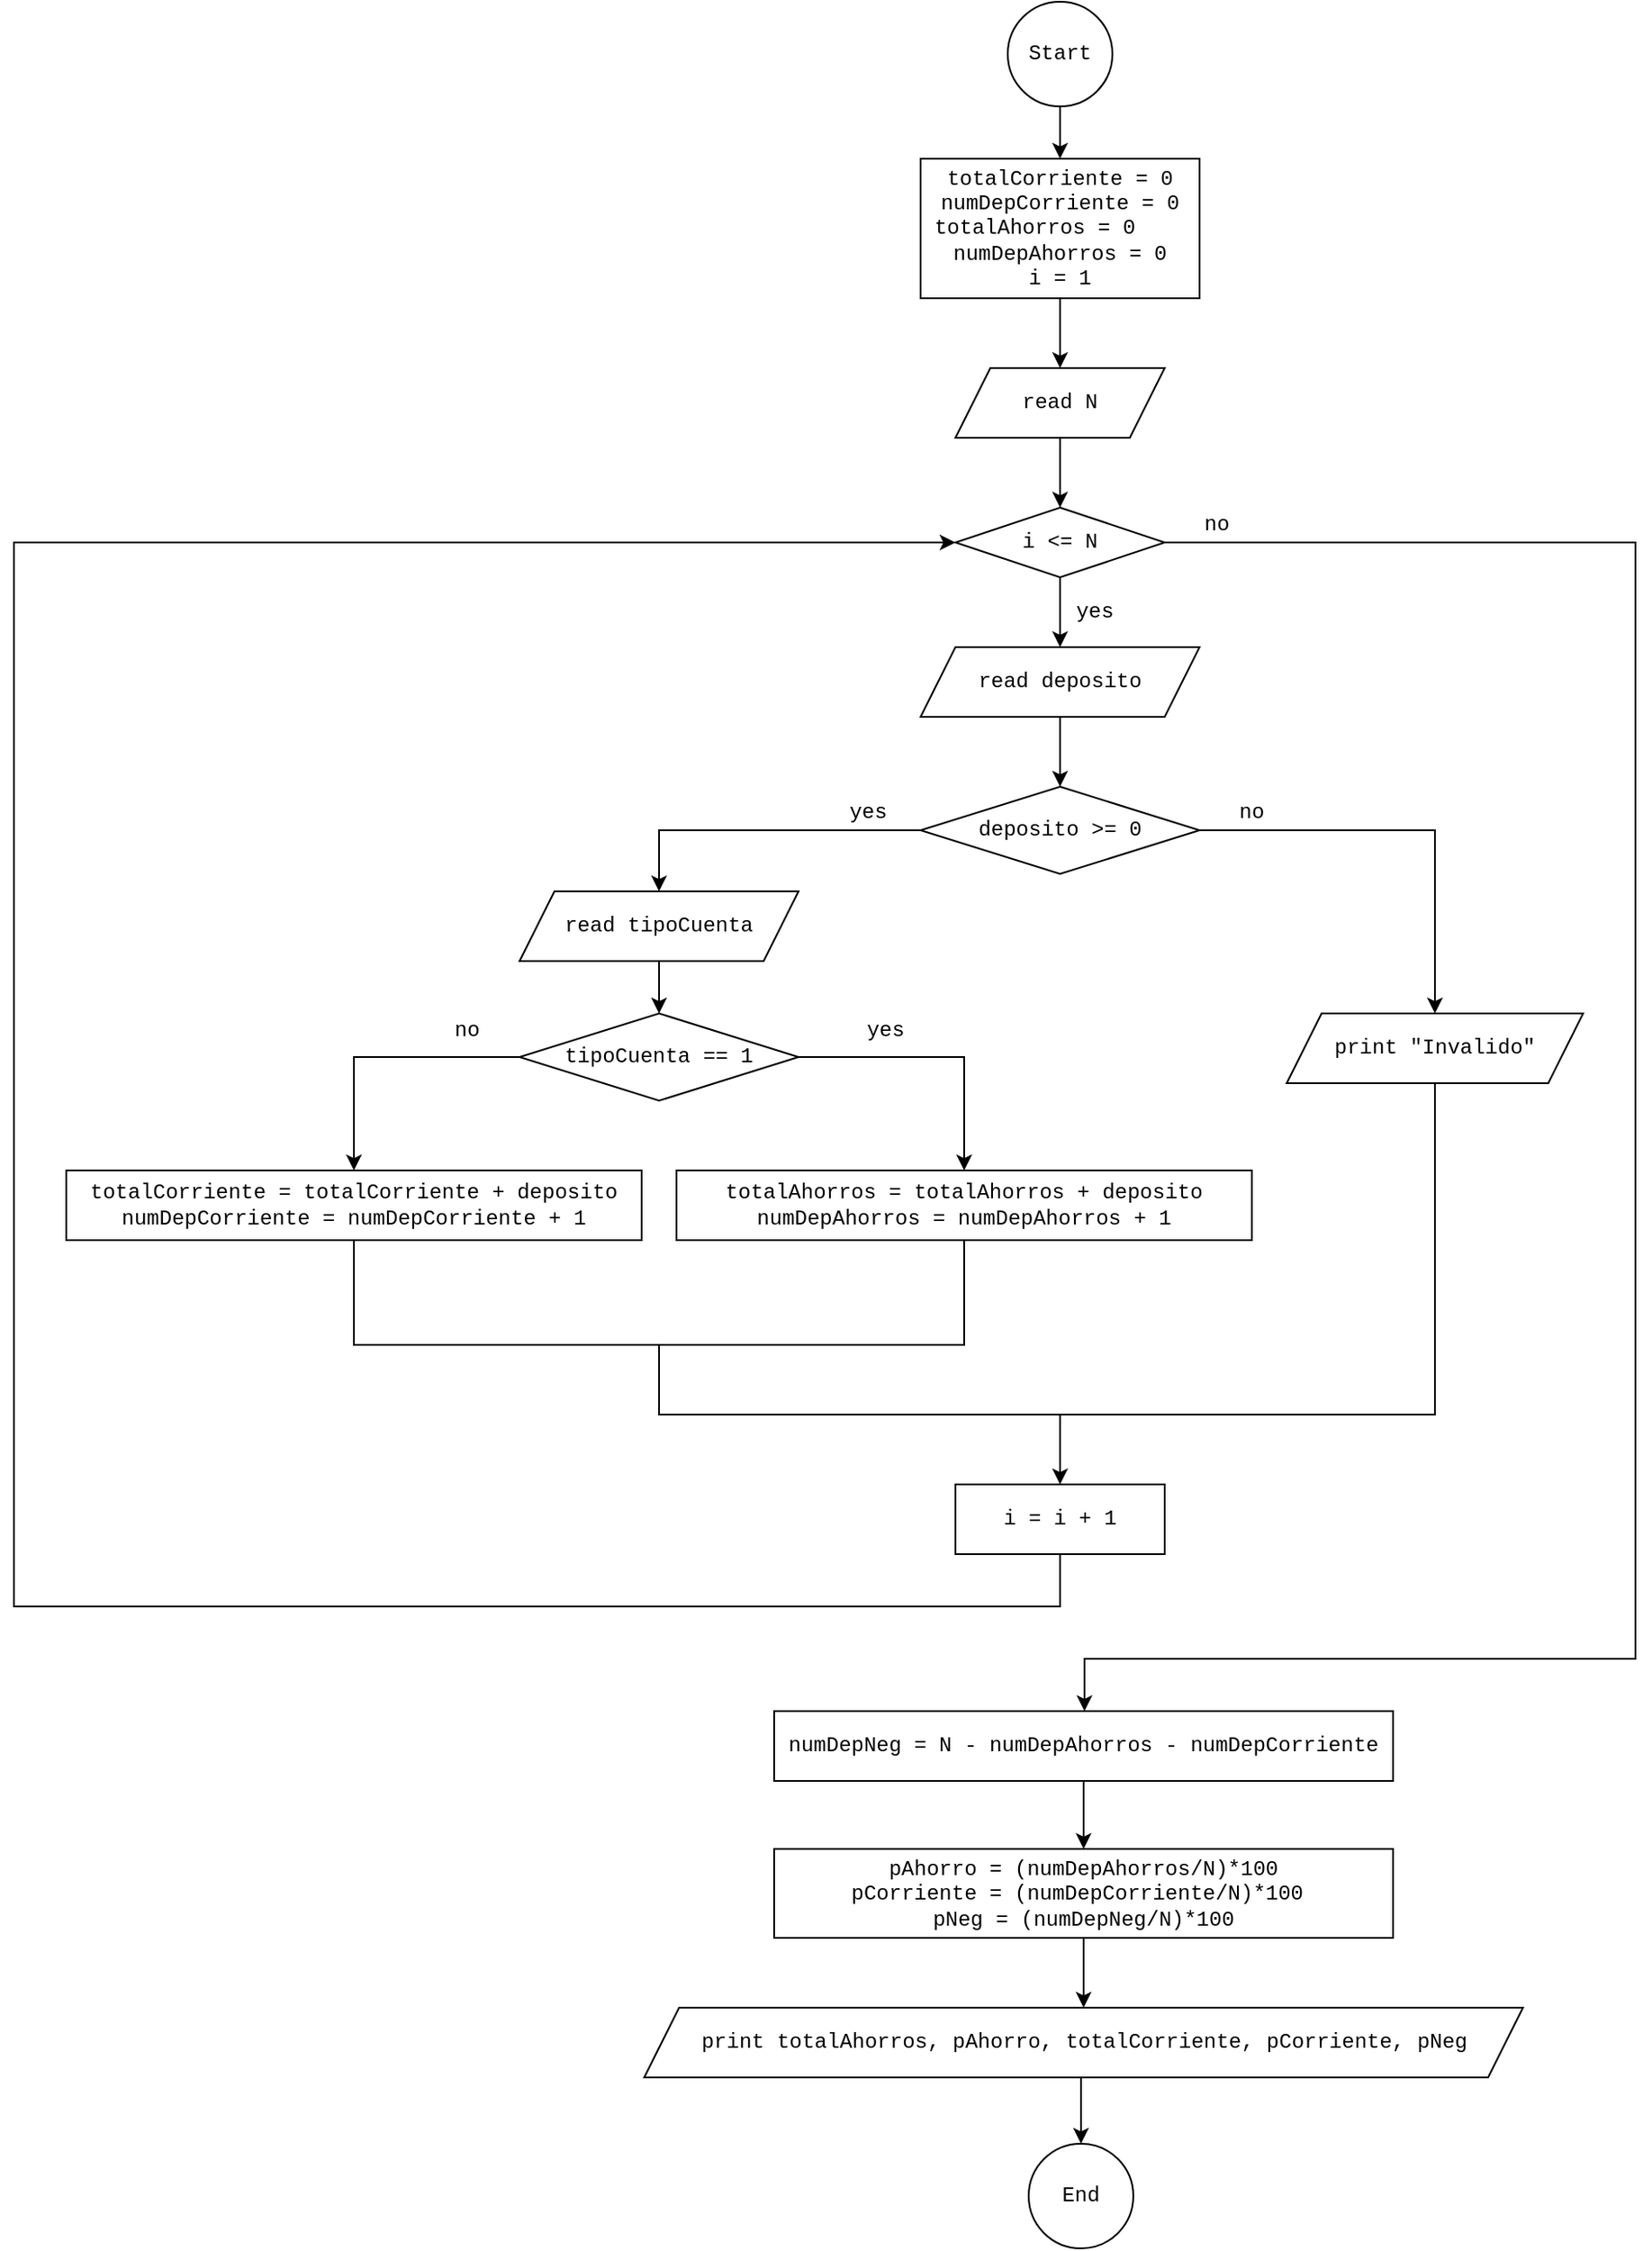<mxfile version="17.2.4" type="device"><diagram id="3iBPh0UeM5B4lw9O9ZRp" name="Página-1"><mxGraphModel dx="1521" dy="442" grid="1" gridSize="10" guides="1" tooltips="1" connect="1" arrows="1" fold="1" page="1" pageScale="1" pageWidth="827" pageHeight="1169" math="0" shadow="0"><root><mxCell id="0"/><mxCell id="1" parent="0"/><mxCell id="nvZGiXqKE41O6gCBykSV-40" style="edgeStyle=orthogonalEdgeStyle;rounded=0;orthogonalLoop=1;jettySize=auto;html=1;exitX=0.5;exitY=1;exitDx=0;exitDy=0;entryX=0.5;entryY=0;entryDx=0;entryDy=0;endArrow=classic;endFill=1;" parent="1" source="QCJDYo9EbPZSCwsRFX2K-1" target="nvZGiXqKE41O6gCBykSV-28" edge="1"><mxGeometry relative="1" as="geometry"/></mxCell><mxCell id="QCJDYo9EbPZSCwsRFX2K-1" value="Start" style="ellipse;whiteSpace=wrap;html=1;aspect=fixed;fontFamily=Courier New;" parent="1" vertex="1"><mxGeometry x="370" y="110" width="60" height="60" as="geometry"/></mxCell><mxCell id="nvZGiXqKE41O6gCBykSV-19" style="edgeStyle=orthogonalEdgeStyle;rounded=0;orthogonalLoop=1;jettySize=auto;html=1;exitX=0.5;exitY=1;exitDx=0;exitDy=0;entryX=0.5;entryY=0;entryDx=0;entryDy=0;endArrow=classic;endFill=1;" parent="1" source="QCJDYo9EbPZSCwsRFX2K-4" target="dunzjwknVieshdpgVGPI-1" edge="1"><mxGeometry relative="1" as="geometry"><mxPoint x="400" y="400" as="targetPoint"/></mxGeometry></mxCell><mxCell id="QCJDYo9EbPZSCwsRFX2K-4" value="read N" style="shape=parallelogram;perimeter=parallelogramPerimeter;whiteSpace=wrap;html=1;fixedSize=1;fontFamily=Courier New;" parent="1" vertex="1"><mxGeometry x="340" y="320" width="120" height="40" as="geometry"/></mxCell><mxCell id="nlRbYAthw5gZ704m5h-i-13" style="edgeStyle=orthogonalEdgeStyle;rounded=0;orthogonalLoop=1;jettySize=auto;html=1;exitX=0.5;exitY=1;exitDx=0;exitDy=0;entryX=0.5;entryY=0;entryDx=0;entryDy=0;" edge="1" parent="1" source="dunzjwknVieshdpgVGPI-1" target="nlRbYAthw5gZ704m5h-i-11"><mxGeometry relative="1" as="geometry"/></mxCell><mxCell id="nlRbYAthw5gZ704m5h-i-30" style="edgeStyle=orthogonalEdgeStyle;rounded=0;orthogonalLoop=1;jettySize=auto;html=1;exitX=1;exitY=0.5;exitDx=0;exitDy=0;" edge="1" parent="1" source="dunzjwknVieshdpgVGPI-1" target="nlRbYAthw5gZ704m5h-i-25"><mxGeometry relative="1" as="geometry"><Array as="points"><mxPoint x="730" y="420"/><mxPoint x="730" y="1060"/><mxPoint x="414" y="1060"/></Array></mxGeometry></mxCell><mxCell id="dunzjwknVieshdpgVGPI-1" value="i &amp;lt;= N" style="rhombus;whiteSpace=wrap;html=1;fontFamily=Courier New;" parent="1" vertex="1"><mxGeometry x="340" y="400" width="120" height="40" as="geometry"/></mxCell><mxCell id="dunzjwknVieshdpgVGPI-25" value="End" style="ellipse;whiteSpace=wrap;html=1;aspect=fixed;fontFamily=Courier New;" parent="1" vertex="1"><mxGeometry x="382" y="1338" width="60" height="60" as="geometry"/></mxCell><mxCell id="nvZGiXqKE41O6gCBykSV-41" style="edgeStyle=orthogonalEdgeStyle;rounded=0;orthogonalLoop=1;jettySize=auto;html=1;exitX=0.5;exitY=1;exitDx=0;exitDy=0;entryX=0.5;entryY=0;entryDx=0;entryDy=0;endArrow=classic;endFill=1;" parent="1" source="nvZGiXqKE41O6gCBykSV-28" target="QCJDYo9EbPZSCwsRFX2K-4" edge="1"><mxGeometry relative="1" as="geometry"/></mxCell><mxCell id="nvZGiXqKE41O6gCBykSV-28" value="totalCorriente = 0&lt;br&gt;&lt;div&gt;numDepCorriente = 0&lt;/div&gt;&lt;div&gt;totalAhorros = 0&amp;nbsp; &amp;nbsp;&amp;nbsp;&lt;/div&gt;&lt;div&gt;numDepAhorros = 0&lt;/div&gt;&lt;div&gt;i = 1&lt;/div&gt;" style="rounded=0;whiteSpace=wrap;html=1;fontFamily=Courier New;" parent="1" vertex="1"><mxGeometry x="320" y="200" width="160" height="80" as="geometry"/></mxCell><mxCell id="nvZGiXqKE41O6gCBykSV-72" value="yes" style="text;html=1;strokeColor=none;fillColor=none;align=center;verticalAlign=middle;whiteSpace=wrap;rounded=0;fontFamily=Courier New;" parent="1" vertex="1"><mxGeometry x="400" y="450" width="40" height="20" as="geometry"/></mxCell><mxCell id="nvZGiXqKE41O6gCBykSV-76" value="no" style="text;html=1;strokeColor=none;fillColor=none;align=center;verticalAlign=middle;whiteSpace=wrap;rounded=0;fontFamily=Courier New;" parent="1" vertex="1"><mxGeometry x="470" y="400" width="40" height="20" as="geometry"/></mxCell><mxCell id="nlRbYAthw5gZ704m5h-i-29" style="edgeStyle=orthogonalEdgeStyle;rounded=0;orthogonalLoop=1;jettySize=auto;html=1;exitX=0.5;exitY=1;exitDx=0;exitDy=0;entryX=0;entryY=0.5;entryDx=0;entryDy=0;" edge="1" parent="1" source="nvZGiXqKE41O6gCBykSV-83" target="dunzjwknVieshdpgVGPI-1"><mxGeometry relative="1" as="geometry"><Array as="points"><mxPoint x="400" y="1030"/><mxPoint x="-200" y="1030"/><mxPoint x="-200" y="420"/></Array></mxGeometry></mxCell><mxCell id="nvZGiXqKE41O6gCBykSV-83" value="i = i + 1" style="rounded=0;whiteSpace=wrap;html=1;fontFamily=Courier New;" parent="1" vertex="1"><mxGeometry x="340" y="960" width="120" height="40" as="geometry"/></mxCell><mxCell id="nlRbYAthw5gZ704m5h-i-23" style="edgeStyle=orthogonalEdgeStyle;rounded=0;orthogonalLoop=1;jettySize=auto;html=1;exitX=0;exitY=0.5;exitDx=0;exitDy=0;entryX=0.5;entryY=0;entryDx=0;entryDy=0;" edge="1" parent="1" source="nvZGiXqKE41O6gCBykSV-84" target="nvZGiXqKE41O6gCBykSV-88"><mxGeometry relative="1" as="geometry"/></mxCell><mxCell id="nlRbYAthw5gZ704m5h-i-24" style="edgeStyle=orthogonalEdgeStyle;rounded=0;orthogonalLoop=1;jettySize=auto;html=1;exitX=1;exitY=0.5;exitDx=0;exitDy=0;" edge="1" parent="1" source="nvZGiXqKE41O6gCBykSV-84" target="nvZGiXqKE41O6gCBykSV-86"><mxGeometry relative="1" as="geometry"/></mxCell><mxCell id="nvZGiXqKE41O6gCBykSV-84" value="deposito &amp;gt;= 0" style="rhombus;whiteSpace=wrap;html=1;fontFamily=Courier New;" parent="1" vertex="1"><mxGeometry x="320" y="560" width="160" height="50" as="geometry"/></mxCell><mxCell id="nlRbYAthw5gZ704m5h-i-28" style="edgeStyle=orthogonalEdgeStyle;rounded=0;orthogonalLoop=1;jettySize=auto;html=1;exitX=0.5;exitY=1;exitDx=0;exitDy=0;entryX=0.5;entryY=0;entryDx=0;entryDy=0;" edge="1" parent="1" source="nvZGiXqKE41O6gCBykSV-86" target="nvZGiXqKE41O6gCBykSV-83"><mxGeometry relative="1" as="geometry"><Array as="points"><mxPoint x="615" y="920"/><mxPoint x="400" y="920"/></Array></mxGeometry></mxCell><mxCell id="nvZGiXqKE41O6gCBykSV-86" value="print &quot;Invalido&quot;" style="shape=parallelogram;perimeter=parallelogramPerimeter;whiteSpace=wrap;html=1;fixedSize=1;fontFamily=Courier New;" parent="1" vertex="1"><mxGeometry x="530" y="690" width="170" height="40" as="geometry"/></mxCell><mxCell id="nvZGiXqKE41O6gCBykSV-87" value="totalAhorros = totalAhorros + deposito&lt;br&gt;numDepAhorros = numDepAhorros + 1" style="rounded=0;whiteSpace=wrap;html=1;fontFamily=Courier New;" parent="1" vertex="1"><mxGeometry x="180" y="780" width="330" height="40" as="geometry"/></mxCell><mxCell id="nlRbYAthw5gZ704m5h-i-20" style="edgeStyle=orthogonalEdgeStyle;rounded=0;orthogonalLoop=1;jettySize=auto;html=1;exitX=0.5;exitY=1;exitDx=0;exitDy=0;entryX=0.5;entryY=0;entryDx=0;entryDy=0;" edge="1" parent="1" source="nvZGiXqKE41O6gCBykSV-88" target="nlRbYAthw5gZ704m5h-i-18"><mxGeometry relative="1" as="geometry"/></mxCell><mxCell id="nvZGiXqKE41O6gCBykSV-88" value="read tipoCuenta" style="shape=parallelogram;perimeter=parallelogramPerimeter;whiteSpace=wrap;html=1;fixedSize=1;fontFamily=Courier New;" parent="1" vertex="1"><mxGeometry x="90" y="620" width="160" height="40" as="geometry"/></mxCell><mxCell id="nvZGiXqKE41O6gCBykSV-98" value="no" style="text;html=1;strokeColor=none;fillColor=none;align=center;verticalAlign=middle;whiteSpace=wrap;rounded=0;fontFamily=Courier New;" parent="1" vertex="1"><mxGeometry x="490" y="565" width="40" height="20" as="geometry"/></mxCell><mxCell id="nvZGiXqKE41O6gCBykSV-99" value="yes" style="text;html=1;strokeColor=none;fillColor=none;align=center;verticalAlign=middle;whiteSpace=wrap;rounded=0;fontFamily=Courier New;" parent="1" vertex="1"><mxGeometry x="270" y="565" width="40" height="20" as="geometry"/></mxCell><mxCell id="nlRbYAthw5gZ704m5h-i-14" style="edgeStyle=orthogonalEdgeStyle;rounded=0;orthogonalLoop=1;jettySize=auto;html=1;exitX=0.5;exitY=1;exitDx=0;exitDy=0;entryX=0.5;entryY=0;entryDx=0;entryDy=0;" edge="1" parent="1" source="nlRbYAthw5gZ704m5h-i-11" target="nvZGiXqKE41O6gCBykSV-84"><mxGeometry relative="1" as="geometry"/></mxCell><mxCell id="nlRbYAthw5gZ704m5h-i-11" value="read deposito" style="shape=parallelogram;perimeter=parallelogramPerimeter;whiteSpace=wrap;html=1;fixedSize=1;fontFamily=Courier New;" vertex="1" parent="1"><mxGeometry x="320" y="480" width="160" height="40" as="geometry"/></mxCell><mxCell id="nlRbYAthw5gZ704m5h-i-12" value="totalCorriente = totalCorriente + deposito&lt;br&gt;numDepCorriente = numDepCorriente + 1" style="rounded=0;whiteSpace=wrap;html=1;fontFamily=Courier New;" vertex="1" parent="1"><mxGeometry x="-170" y="780" width="330" height="40" as="geometry"/></mxCell><mxCell id="nlRbYAthw5gZ704m5h-i-21" style="edgeStyle=orthogonalEdgeStyle;rounded=0;orthogonalLoop=1;jettySize=auto;html=1;exitX=0;exitY=0.5;exitDx=0;exitDy=0;entryX=0.5;entryY=0;entryDx=0;entryDy=0;" edge="1" parent="1" source="nlRbYAthw5gZ704m5h-i-18" target="nlRbYAthw5gZ704m5h-i-12"><mxGeometry relative="1" as="geometry"/></mxCell><mxCell id="nlRbYAthw5gZ704m5h-i-22" style="edgeStyle=orthogonalEdgeStyle;rounded=0;orthogonalLoop=1;jettySize=auto;html=1;exitX=1;exitY=0.5;exitDx=0;exitDy=0;" edge="1" parent="1" source="nlRbYAthw5gZ704m5h-i-18" target="nvZGiXqKE41O6gCBykSV-87"><mxGeometry relative="1" as="geometry"/></mxCell><mxCell id="nlRbYAthw5gZ704m5h-i-18" value="tipoCuenta == 1" style="rhombus;whiteSpace=wrap;html=1;fontFamily=Courier New;" vertex="1" parent="1"><mxGeometry x="90" y="690" width="160" height="50" as="geometry"/></mxCell><mxCell id="nlRbYAthw5gZ704m5h-i-35" style="edgeStyle=orthogonalEdgeStyle;rounded=0;orthogonalLoop=1;jettySize=auto;html=1;exitX=0.5;exitY=1;exitDx=0;exitDy=0;entryX=0.5;entryY=0;entryDx=0;entryDy=0;" edge="1" parent="1" source="nlRbYAthw5gZ704m5h-i-25" target="nlRbYAthw5gZ704m5h-i-34"><mxGeometry relative="1" as="geometry"/></mxCell><mxCell id="nlRbYAthw5gZ704m5h-i-25" value="&lt;div&gt;numDepNeg = N - numDepAhorros - numDepCorriente&lt;/div&gt;" style="rounded=0;whiteSpace=wrap;html=1;fontFamily=Courier New;" vertex="1" parent="1"><mxGeometry x="236" y="1090" width="355" height="40" as="geometry"/></mxCell><mxCell id="nlRbYAthw5gZ704m5h-i-26" value="" style="endArrow=none;html=1;rounded=0;exitX=0.5;exitY=1;exitDx=0;exitDy=0;" edge="1" parent="1" source="nvZGiXqKE41O6gCBykSV-87" target="nlRbYAthw5gZ704m5h-i-12"><mxGeometry width="50" height="50" relative="1" as="geometry"><mxPoint x="230" y="900" as="sourcePoint"/><mxPoint x="20" y="940" as="targetPoint"/><Array as="points"><mxPoint x="345" y="880"/><mxPoint x="-5" y="880"/></Array></mxGeometry></mxCell><mxCell id="nlRbYAthw5gZ704m5h-i-27" value="" style="endArrow=none;html=1;rounded=0;" edge="1" parent="1"><mxGeometry width="50" height="50" relative="1" as="geometry"><mxPoint x="400" y="920" as="sourcePoint"/><mxPoint x="170" y="880" as="targetPoint"/><Array as="points"><mxPoint x="170" y="920"/></Array></mxGeometry></mxCell><mxCell id="nlRbYAthw5gZ704m5h-i-31" value="yes" style="text;html=1;strokeColor=none;fillColor=none;align=center;verticalAlign=middle;whiteSpace=wrap;rounded=0;fontFamily=Courier New;" vertex="1" parent="1"><mxGeometry x="280" y="690" width="40" height="20" as="geometry"/></mxCell><mxCell id="nlRbYAthw5gZ704m5h-i-33" value="no" style="text;html=1;strokeColor=none;fillColor=none;align=center;verticalAlign=middle;whiteSpace=wrap;rounded=0;fontFamily=Courier New;" vertex="1" parent="1"><mxGeometry x="40" y="690" width="40" height="20" as="geometry"/></mxCell><mxCell id="nlRbYAthw5gZ704m5h-i-37" style="edgeStyle=orthogonalEdgeStyle;rounded=0;orthogonalLoop=1;jettySize=auto;html=1;exitX=0.5;exitY=1;exitDx=0;exitDy=0;entryX=0.5;entryY=0;entryDx=0;entryDy=0;" edge="1" parent="1" source="nlRbYAthw5gZ704m5h-i-34" target="nlRbYAthw5gZ704m5h-i-36"><mxGeometry relative="1" as="geometry"/></mxCell><mxCell id="nlRbYAthw5gZ704m5h-i-34" value="&lt;div&gt;pAhorro = (numDepAhorros/N)*100&lt;/div&gt;&lt;div&gt;pCorriente = (numDepCorriente/N)*100&amp;nbsp;&lt;/div&gt;&lt;div&gt;pNeg = (numDepNeg/N)*100&lt;/div&gt;" style="rounded=0;whiteSpace=wrap;html=1;fontFamily=Courier New;" vertex="1" parent="1"><mxGeometry x="236" y="1169" width="355" height="51" as="geometry"/></mxCell><mxCell id="nlRbYAthw5gZ704m5h-i-38" style="edgeStyle=orthogonalEdgeStyle;rounded=0;orthogonalLoop=1;jettySize=auto;html=1;exitX=0.5;exitY=1;exitDx=0;exitDy=0;entryX=0.5;entryY=0;entryDx=0;entryDy=0;" edge="1" parent="1" source="nlRbYAthw5gZ704m5h-i-36" target="dunzjwknVieshdpgVGPI-25"><mxGeometry relative="1" as="geometry"/></mxCell><mxCell id="nlRbYAthw5gZ704m5h-i-36" value="print totalAhorros,&amp;nbsp;pAhorro,&amp;nbsp;totalCorriente,&amp;nbsp;pCorriente,&amp;nbsp;pNeg" style="shape=parallelogram;perimeter=parallelogramPerimeter;whiteSpace=wrap;html=1;fixedSize=1;fontFamily=Courier New;" vertex="1" parent="1"><mxGeometry x="161.5" y="1260" width="504" height="40" as="geometry"/></mxCell></root></mxGraphModel></diagram></mxfile>